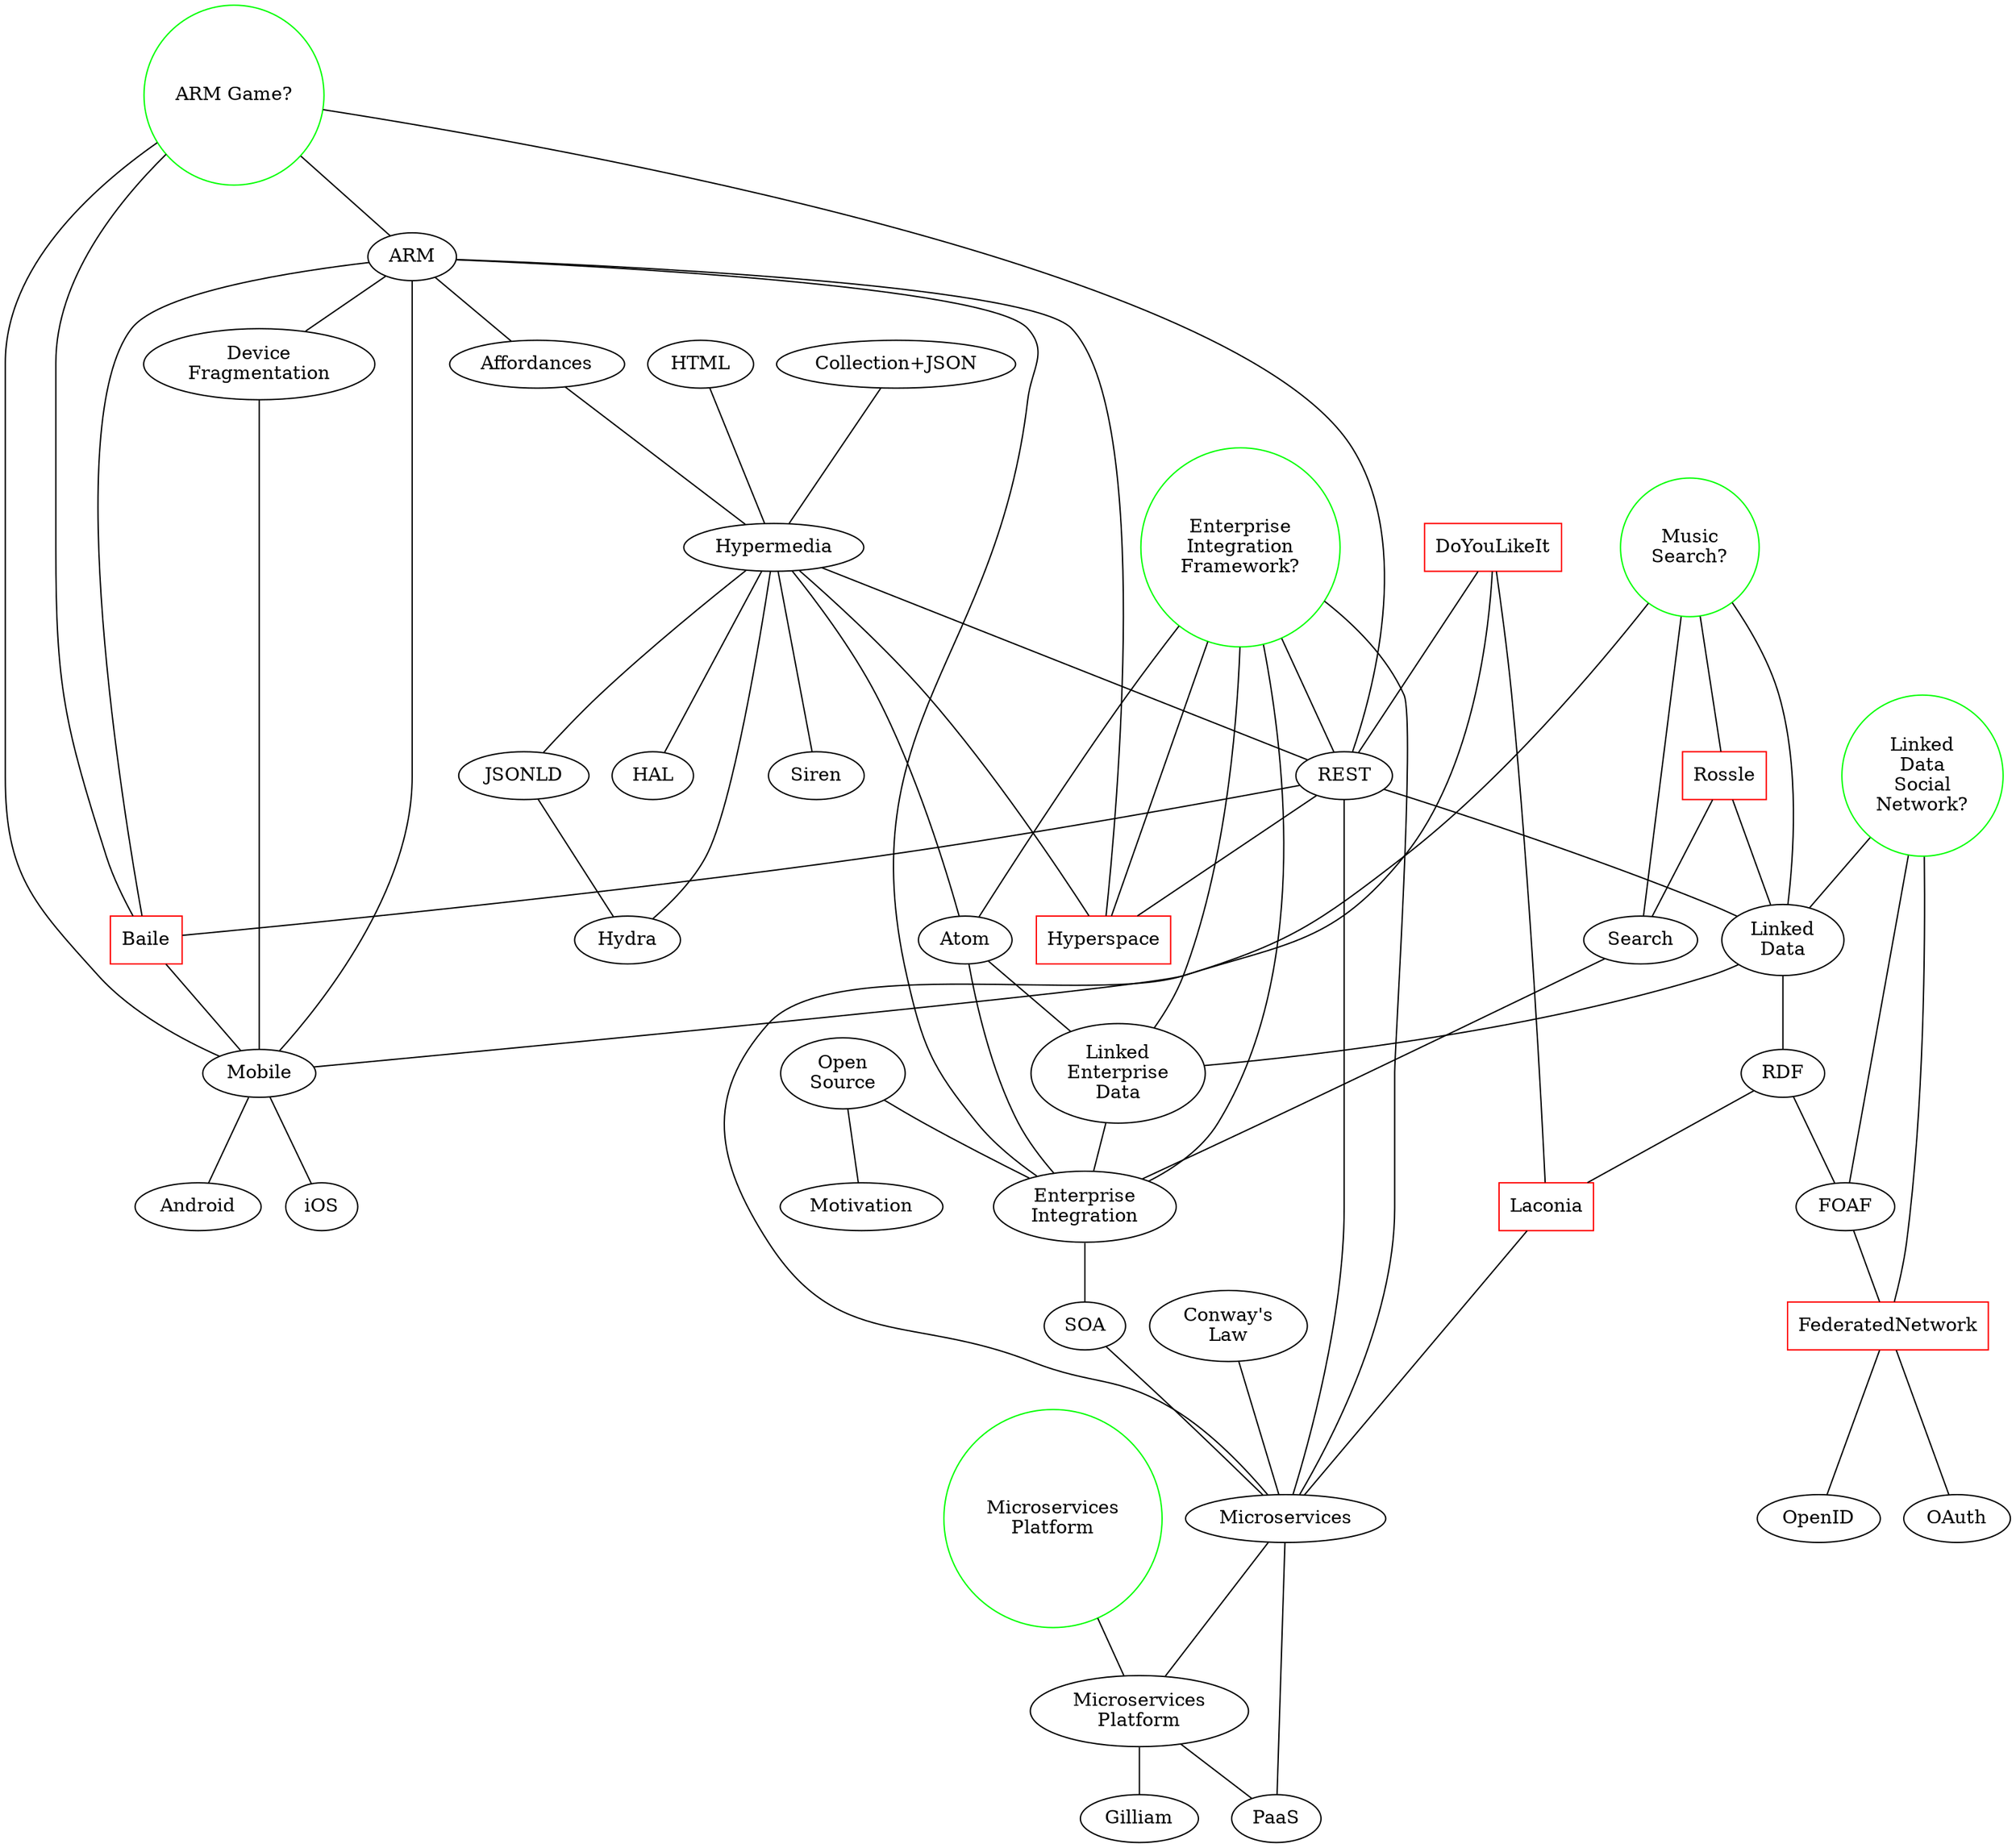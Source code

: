 graph topics {
    overlap=false;
    splines=true;

# Project Ideas
    Baile [shape=box,color=red];
    DoYouLikeIt[shape=box,color=red];
    Hyperspace[shape=box,color=red];
    Rossle[shape=box,color=red];
    Laconia [shape=box,color=red];
    FederatedNetwork [shape=box,color=red];
    
# Awkward labels
    LinkedEnterpriseData[label="Linked\nEnterprise\nData"];
    LinkedData[label="Linked\nData"];
    CollectionJSON[label="Collection+JSON"];
    DeviceFragmentation[label="Device\nFragmentation"];
    ConwaysLaw[label="Conway's\nLaw"];
    EnterpriseIntegration[label="Enterprise\nIntegration"];
    OpenSource[label="Open\nSource"];
    MicroservicesPlatform[label="Microservices\nPlatform"];

	

    Hypermedia -- Hydra
    Hypermedia -- JSONLD
    JSONLD -- Hydra
    Hypermedia -- HAL
    Hypermedia -- Siren
    
    Hypermedia -- REST
    Hypermedia -- Atom
    
    REST -- Microservices
    Microservices -- MicroservicesPlatform
    MicroservicesPlatform -- Gilliam
    MicroservicesPlatform -- PaaS
    PaaS -- Microservices
    
    REST -- LinkedData
    LinkedData -- RDF
    RDF -- Laconia
    Laconia -- Microservices
    
    LinkedData -- LinkedEnterpriseData
    LinkedEnterpriseData -- EnterpriseIntegration
    EnterpriseIntegration -- SOA
    SOA -- Microservices
    
    REST -- Hyperspace
    Hypermedia -- Hyperspace
    
    Affordances -- Hypermedia
    ARM -- Affordances
    ARM -- Mobile
    Mobile -- Android
    Mobile -- iOS
    
    ARM -- Hyperspace
    ARM -- EnterpriseIntegration
    ARM -- DeviceFragmentation
    DeviceFragmentation -- Mobile
    
    Atom -- EnterpriseIntegration
    Atom -- LinkedEnterpriseData
    
    OpenSource -- Motivation
    OpenSource -- EnterpriseIntegration
    
    ARM -- Baile
    REST -- Baile
    Baile -- Mobile
    
    DoYouLikeIt -- Microservices
    DoYouLikeIt -- REST
    DoYouLikeIt -- Laconia
    
    Rossle -- LinkedData
    Rossle -- Search
    
    Search -- EnterpriseIntegration
    
    HTML -- Hypermedia
    CollectionJSON -- Hypermedia

    ConwaysLaw -- Microservices

    RDF -- FOAF
    FOAF -- FederatedNetwork
    FederatedNetwork -- OpenID
    FederatedNetwork -- OAuth


    ei_idea [shape=circle,color=green,label="Enterprise\nIntegration\nFramework?"];

    ei_idea -- EnterpriseIntegration
    ei_idea -- LinkedEnterpriseData
    ei_idea -- Atom
    ei_idea -- REST
    ei_idea -- Microservices
    ei_idea -- Hyperspace

    mp_idea [shape=circle,color=green,label="Microservices\nPlatform"];

    mp_idea -- MicroservicesPlatform
    
    arm_game_idea [shape=circle,color=green,label="ARM Game?"];

    arm_game_idea -- Mobile
    arm_game_idea -- ARM
    arm_game_idea -- REST
    arm_game_idea -- Baile
    
    fn_idea [shape=circle,color=green,label="Linked\nData\nSocial\nNetwork?"];

    fn_idea -- FederatedNetwork
    fn_idea -- LinkedData
    fn_idea -- FOAF

    ms_idea [shape=circle,color=green,label="Music\nSearch?"];

    ms_idea -- Mobile
    ms_idea -- Rossle
    ms_idea -- Search
    ms_idea -- LinkedData
    
}
